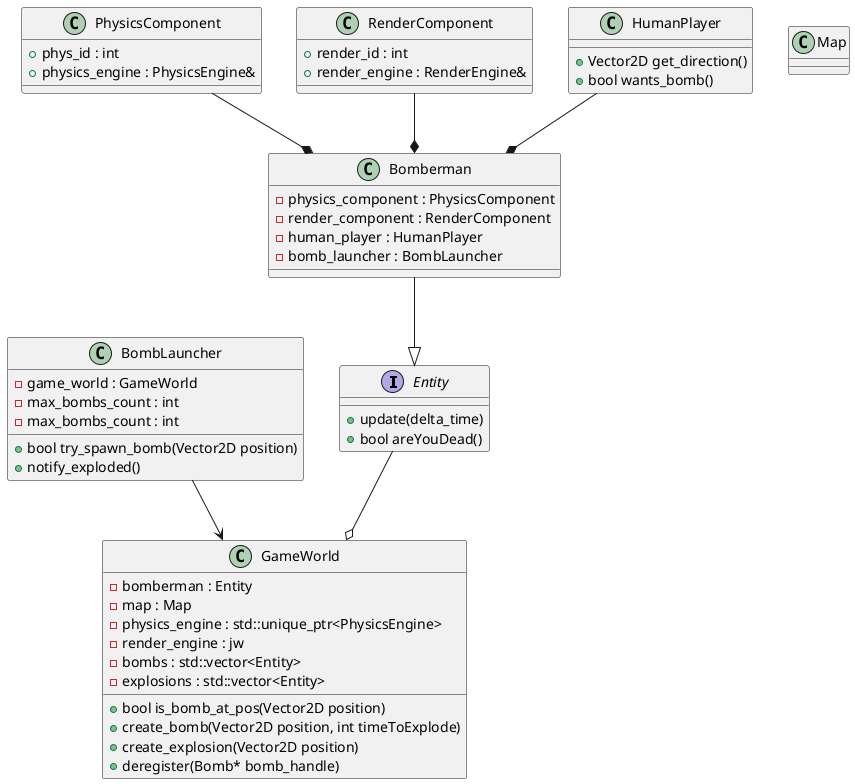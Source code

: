 @startuml

interface Entity {
+ update(delta_time)
+ bool areYouDead()
}

class Bomberman {
- physics_component : PhysicsComponent
- render_component : RenderComponent
- human_player : HumanPlayer
- bomb_launcher : BombLauncher
}

class GameWorld {
- bomberman : Entity
- map : Map
- physics_engine : std::unique_ptr<PhysicsEngine>
- render_engine : jw
- bombs : std::vector<Entity>
- explosions : std::vector<Entity>
+ bool is_bomb_at_pos(Vector2D position)
+ create_bomb(Vector2D position, int timeToExplode)
+ create_explosion(Vector2D position)
+ deregister(Bomb* bomb_handle)
}

class PhysicsComponent {
+ phys_id : int
+ physics_engine : PhysicsEngine&
}

class RenderComponent {
+ render_id : int
+ render_engine : RenderEngine&
}

class HumanPlayer {
+ Vector2D get_direction()
+ bool wants_bomb()
}

class BombLauncher {
- game_world : GameWorld
- max_bombs_count : int
- max_bombs_count : int
+ bool try_spawn_bomb(Vector2D position)
+ notify_exploded()
}

class Map {

}

Bomberman --|> Entity

PhysicsComponent --* Bomberman
RenderComponent --* Bomberman
HumanPlayer --* Bomberman

BombLauncher --> GameWorld

Entity --o GameWorld

@enduml